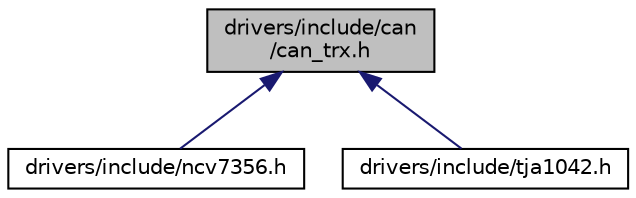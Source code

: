 digraph "drivers/include/can/can_trx.h"
{
 // LATEX_PDF_SIZE
  edge [fontname="Helvetica",fontsize="10",labelfontname="Helvetica",labelfontsize="10"];
  node [fontname="Helvetica",fontsize="10",shape=record];
  Node1 [label="drivers/include/can\l/can_trx.h",height=0.2,width=0.4,color="black", fillcolor="grey75", style="filled", fontcolor="black",tooltip="CAN generic transceiver interface."];
  Node1 -> Node2 [dir="back",color="midnightblue",fontsize="10",style="solid",fontname="Helvetica"];
  Node2 [label="drivers/include/ncv7356.h",height=0.2,width=0.4,color="black", fillcolor="white", style="filled",URL="$ncv7356_8h.html",tooltip="ncv7356 generic CAN transceiver interface initialization"];
  Node1 -> Node3 [dir="back",color="midnightblue",fontsize="10",style="solid",fontname="Helvetica"];
  Node3 [label="drivers/include/tja1042.h",height=0.2,width=0.4,color="black", fillcolor="white", style="filled",URL="$tja1042_8h.html",tooltip="tja1042 generic CAN transceiver interface initialization"];
}
